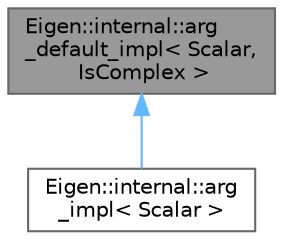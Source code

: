 digraph "Eigen::internal::arg_default_impl&lt; Scalar, IsComplex &gt;"
{
 // LATEX_PDF_SIZE
  bgcolor="transparent";
  edge [fontname=Helvetica,fontsize=10,labelfontname=Helvetica,labelfontsize=10];
  node [fontname=Helvetica,fontsize=10,shape=box,height=0.2,width=0.4];
  Node1 [id="Node000001",label="Eigen::internal::arg\l_default_impl\< Scalar,\l IsComplex \>",height=0.2,width=0.4,color="gray40", fillcolor="grey60", style="filled", fontcolor="black",tooltip=" "];
  Node1 -> Node2 [id="edge1_Node000001_Node000002",dir="back",color="steelblue1",style="solid",tooltip=" "];
  Node2 [id="Node000002",label="Eigen::internal::arg\l_impl\< Scalar \>",height=0.2,width=0.4,color="gray40", fillcolor="white", style="filled",URL="$struct_eigen_1_1internal_1_1arg__impl.html",tooltip=" "];
}
